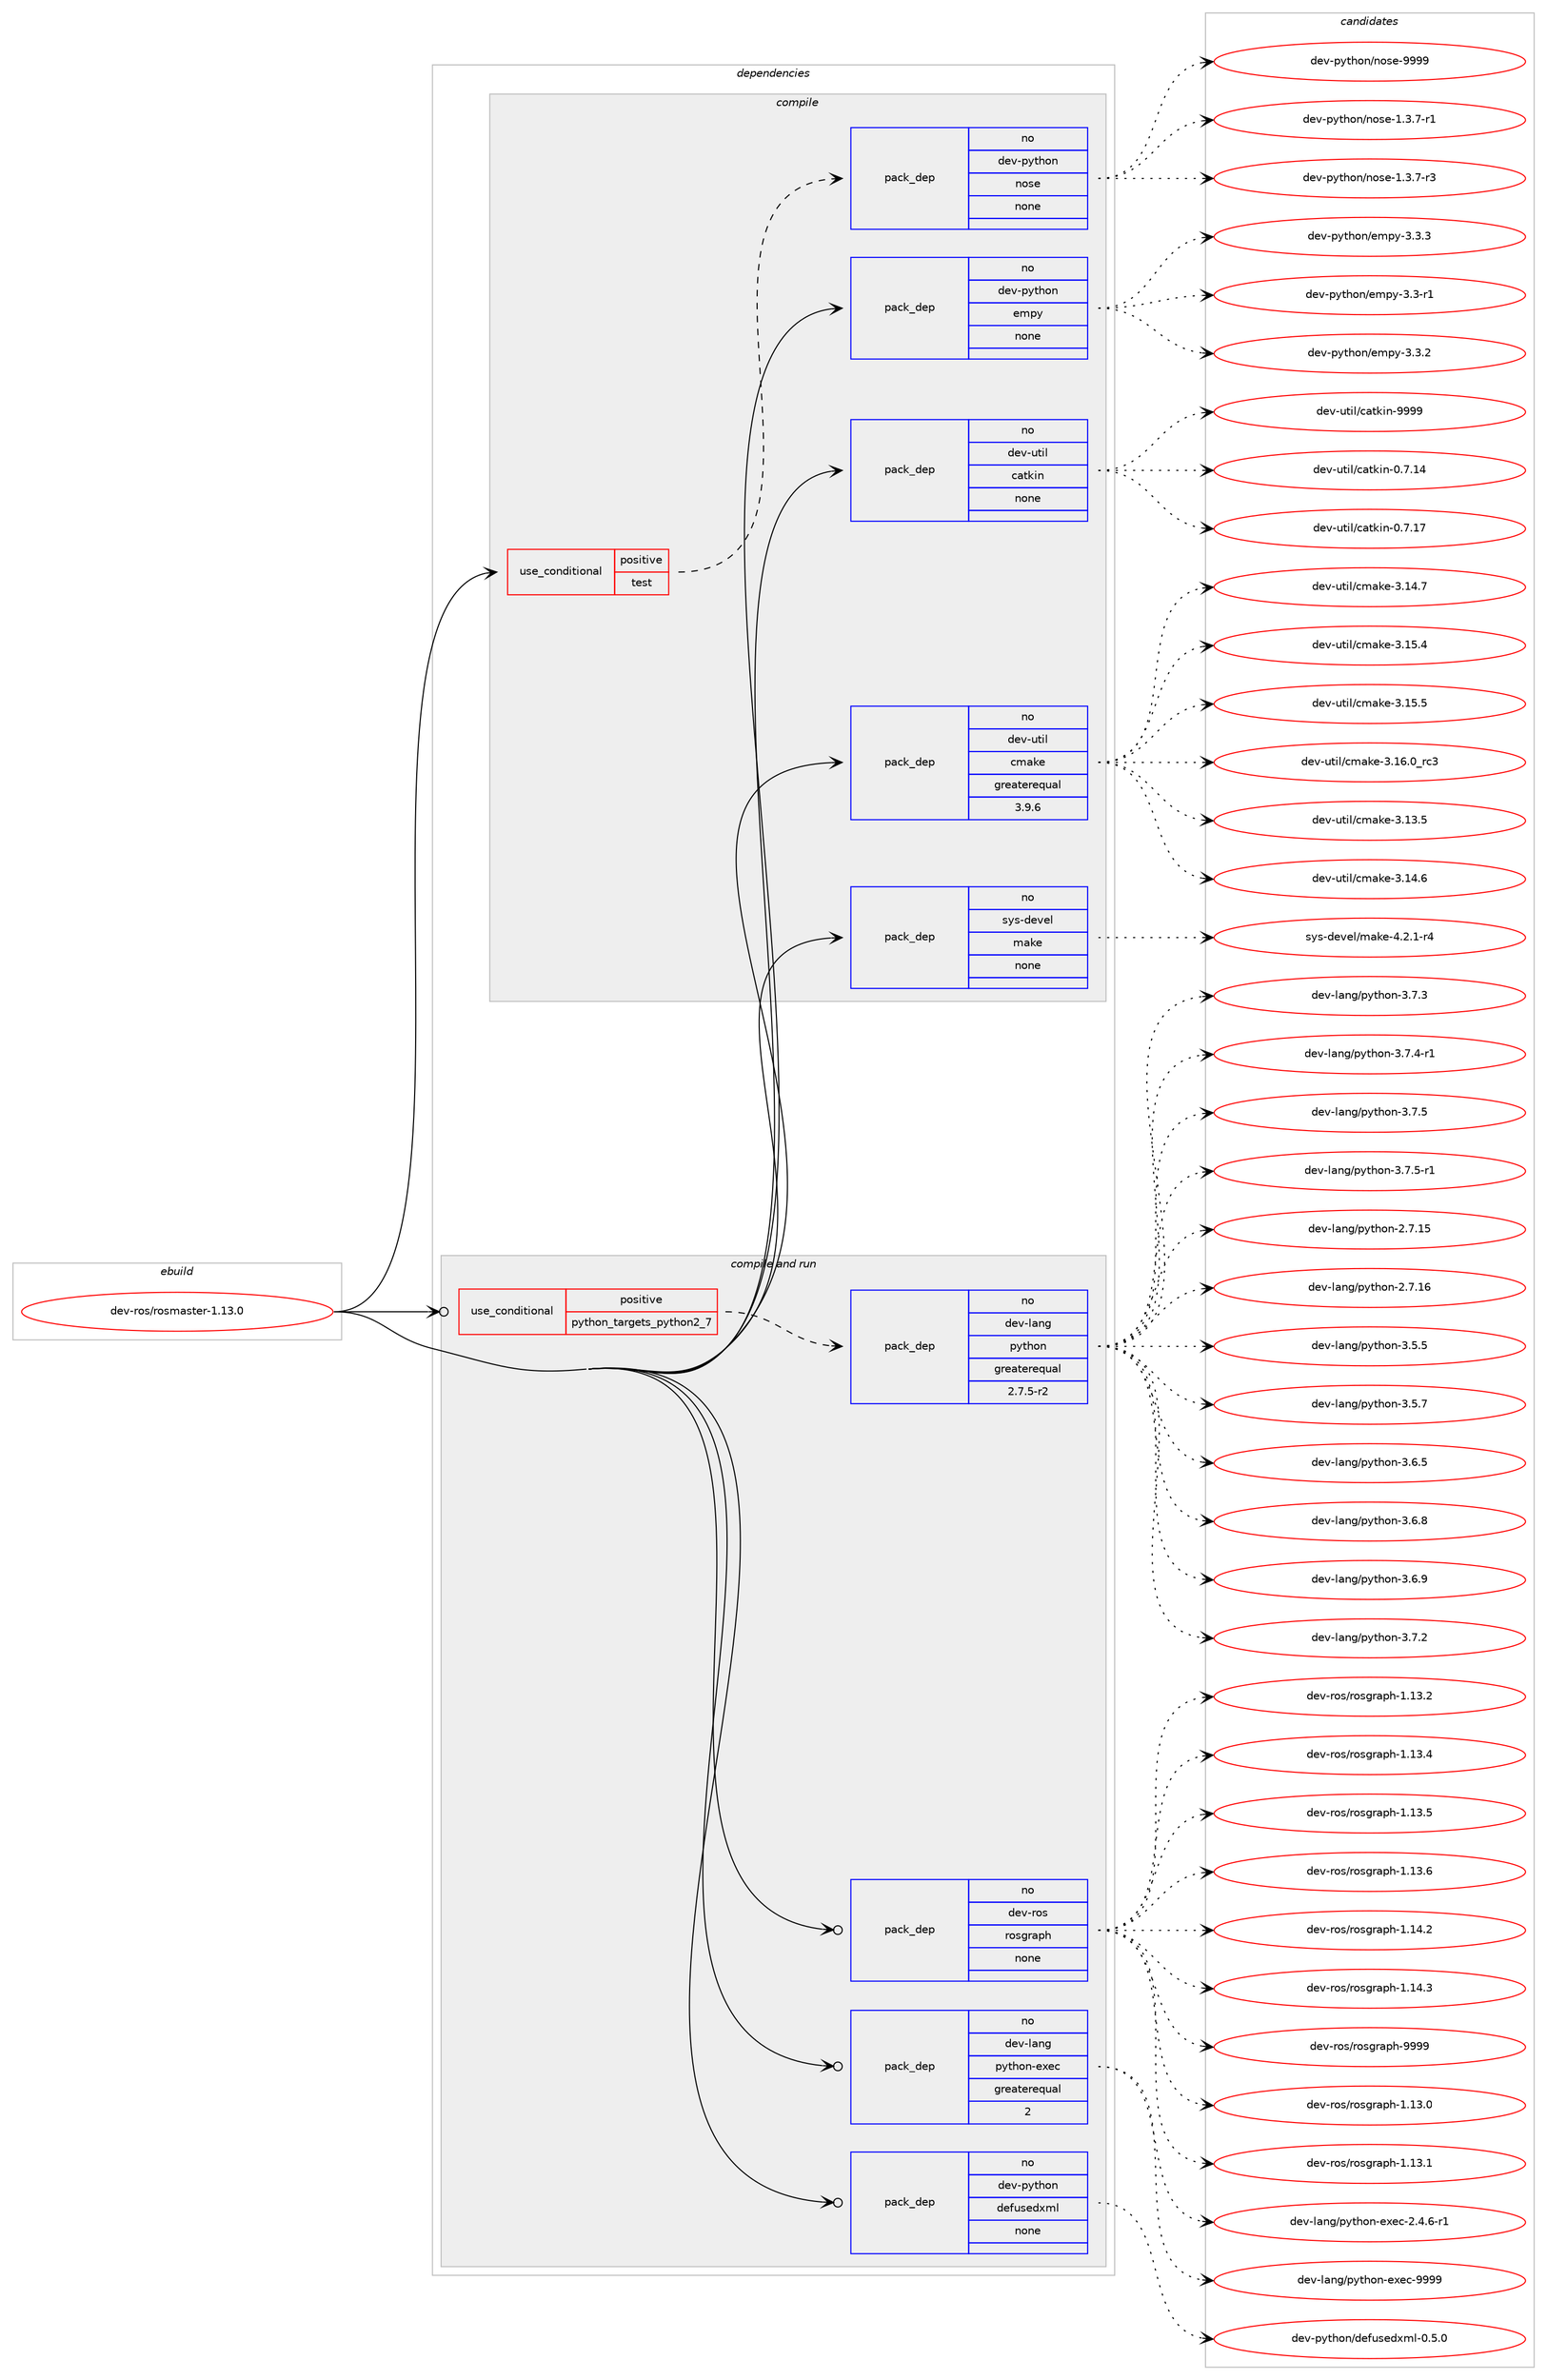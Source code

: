 digraph prolog {

# *************
# Graph options
# *************

newrank=true;
concentrate=true;
compound=true;
graph [rankdir=LR,fontname=Helvetica,fontsize=10,ranksep=1.5];#, ranksep=2.5, nodesep=0.2];
edge  [arrowhead=vee];
node  [fontname=Helvetica,fontsize=10];

# **********
# The ebuild
# **********

subgraph cluster_leftcol {
color=gray;
rank=same;
label=<<i>ebuild</i>>;
id [label="dev-ros/rosmaster-1.13.0", color=red, width=4, href="../dev-ros/rosmaster-1.13.0.svg"];
}

# ****************
# The dependencies
# ****************

subgraph cluster_midcol {
color=gray;
label=<<i>dependencies</i>>;
subgraph cluster_compile {
fillcolor="#eeeeee";
style=filled;
label=<<i>compile</i>>;
subgraph cond154770 {
dependency662124 [label=<<TABLE BORDER="0" CELLBORDER="1" CELLSPACING="0" CELLPADDING="4"><TR><TD ROWSPAN="3" CELLPADDING="10">use_conditional</TD></TR><TR><TD>positive</TD></TR><TR><TD>test</TD></TR></TABLE>>, shape=none, color=red];
subgraph pack495448 {
dependency662125 [label=<<TABLE BORDER="0" CELLBORDER="1" CELLSPACING="0" CELLPADDING="4" WIDTH="220"><TR><TD ROWSPAN="6" CELLPADDING="30">pack_dep</TD></TR><TR><TD WIDTH="110">no</TD></TR><TR><TD>dev-python</TD></TR><TR><TD>nose</TD></TR><TR><TD>none</TD></TR><TR><TD></TD></TR></TABLE>>, shape=none, color=blue];
}
dependency662124:e -> dependency662125:w [weight=20,style="dashed",arrowhead="vee"];
}
id:e -> dependency662124:w [weight=20,style="solid",arrowhead="vee"];
subgraph pack495449 {
dependency662126 [label=<<TABLE BORDER="0" CELLBORDER="1" CELLSPACING="0" CELLPADDING="4" WIDTH="220"><TR><TD ROWSPAN="6" CELLPADDING="30">pack_dep</TD></TR><TR><TD WIDTH="110">no</TD></TR><TR><TD>dev-python</TD></TR><TR><TD>empy</TD></TR><TR><TD>none</TD></TR><TR><TD></TD></TR></TABLE>>, shape=none, color=blue];
}
id:e -> dependency662126:w [weight=20,style="solid",arrowhead="vee"];
subgraph pack495450 {
dependency662127 [label=<<TABLE BORDER="0" CELLBORDER="1" CELLSPACING="0" CELLPADDING="4" WIDTH="220"><TR><TD ROWSPAN="6" CELLPADDING="30">pack_dep</TD></TR><TR><TD WIDTH="110">no</TD></TR><TR><TD>dev-util</TD></TR><TR><TD>catkin</TD></TR><TR><TD>none</TD></TR><TR><TD></TD></TR></TABLE>>, shape=none, color=blue];
}
id:e -> dependency662127:w [weight=20,style="solid",arrowhead="vee"];
subgraph pack495451 {
dependency662128 [label=<<TABLE BORDER="0" CELLBORDER="1" CELLSPACING="0" CELLPADDING="4" WIDTH="220"><TR><TD ROWSPAN="6" CELLPADDING="30">pack_dep</TD></TR><TR><TD WIDTH="110">no</TD></TR><TR><TD>dev-util</TD></TR><TR><TD>cmake</TD></TR><TR><TD>greaterequal</TD></TR><TR><TD>3.9.6</TD></TR></TABLE>>, shape=none, color=blue];
}
id:e -> dependency662128:w [weight=20,style="solid",arrowhead="vee"];
subgraph pack495452 {
dependency662129 [label=<<TABLE BORDER="0" CELLBORDER="1" CELLSPACING="0" CELLPADDING="4" WIDTH="220"><TR><TD ROWSPAN="6" CELLPADDING="30">pack_dep</TD></TR><TR><TD WIDTH="110">no</TD></TR><TR><TD>sys-devel</TD></TR><TR><TD>make</TD></TR><TR><TD>none</TD></TR><TR><TD></TD></TR></TABLE>>, shape=none, color=blue];
}
id:e -> dependency662129:w [weight=20,style="solid",arrowhead="vee"];
}
subgraph cluster_compileandrun {
fillcolor="#eeeeee";
style=filled;
label=<<i>compile and run</i>>;
subgraph cond154771 {
dependency662130 [label=<<TABLE BORDER="0" CELLBORDER="1" CELLSPACING="0" CELLPADDING="4"><TR><TD ROWSPAN="3" CELLPADDING="10">use_conditional</TD></TR><TR><TD>positive</TD></TR><TR><TD>python_targets_python2_7</TD></TR></TABLE>>, shape=none, color=red];
subgraph pack495453 {
dependency662131 [label=<<TABLE BORDER="0" CELLBORDER="1" CELLSPACING="0" CELLPADDING="4" WIDTH="220"><TR><TD ROWSPAN="6" CELLPADDING="30">pack_dep</TD></TR><TR><TD WIDTH="110">no</TD></TR><TR><TD>dev-lang</TD></TR><TR><TD>python</TD></TR><TR><TD>greaterequal</TD></TR><TR><TD>2.7.5-r2</TD></TR></TABLE>>, shape=none, color=blue];
}
dependency662130:e -> dependency662131:w [weight=20,style="dashed",arrowhead="vee"];
}
id:e -> dependency662130:w [weight=20,style="solid",arrowhead="odotvee"];
subgraph pack495454 {
dependency662132 [label=<<TABLE BORDER="0" CELLBORDER="1" CELLSPACING="0" CELLPADDING="4" WIDTH="220"><TR><TD ROWSPAN="6" CELLPADDING="30">pack_dep</TD></TR><TR><TD WIDTH="110">no</TD></TR><TR><TD>dev-lang</TD></TR><TR><TD>python-exec</TD></TR><TR><TD>greaterequal</TD></TR><TR><TD>2</TD></TR></TABLE>>, shape=none, color=blue];
}
id:e -> dependency662132:w [weight=20,style="solid",arrowhead="odotvee"];
subgraph pack495455 {
dependency662133 [label=<<TABLE BORDER="0" CELLBORDER="1" CELLSPACING="0" CELLPADDING="4" WIDTH="220"><TR><TD ROWSPAN="6" CELLPADDING="30">pack_dep</TD></TR><TR><TD WIDTH="110">no</TD></TR><TR><TD>dev-python</TD></TR><TR><TD>defusedxml</TD></TR><TR><TD>none</TD></TR><TR><TD></TD></TR></TABLE>>, shape=none, color=blue];
}
id:e -> dependency662133:w [weight=20,style="solid",arrowhead="odotvee"];
subgraph pack495456 {
dependency662134 [label=<<TABLE BORDER="0" CELLBORDER="1" CELLSPACING="0" CELLPADDING="4" WIDTH="220"><TR><TD ROWSPAN="6" CELLPADDING="30">pack_dep</TD></TR><TR><TD WIDTH="110">no</TD></TR><TR><TD>dev-ros</TD></TR><TR><TD>rosgraph</TD></TR><TR><TD>none</TD></TR><TR><TD></TD></TR></TABLE>>, shape=none, color=blue];
}
id:e -> dependency662134:w [weight=20,style="solid",arrowhead="odotvee"];
}
subgraph cluster_run {
fillcolor="#eeeeee";
style=filled;
label=<<i>run</i>>;
}
}

# **************
# The candidates
# **************

subgraph cluster_choices {
rank=same;
color=gray;
label=<<i>candidates</i>>;

subgraph choice495448 {
color=black;
nodesep=1;
choice10010111845112121116104111110471101111151014549465146554511449 [label="dev-python/nose-1.3.7-r1", color=red, width=4,href="../dev-python/nose-1.3.7-r1.svg"];
choice10010111845112121116104111110471101111151014549465146554511451 [label="dev-python/nose-1.3.7-r3", color=red, width=4,href="../dev-python/nose-1.3.7-r3.svg"];
choice10010111845112121116104111110471101111151014557575757 [label="dev-python/nose-9999", color=red, width=4,href="../dev-python/nose-9999.svg"];
dependency662125:e -> choice10010111845112121116104111110471101111151014549465146554511449:w [style=dotted,weight="100"];
dependency662125:e -> choice10010111845112121116104111110471101111151014549465146554511451:w [style=dotted,weight="100"];
dependency662125:e -> choice10010111845112121116104111110471101111151014557575757:w [style=dotted,weight="100"];
}
subgraph choice495449 {
color=black;
nodesep=1;
choice1001011184511212111610411111047101109112121455146514511449 [label="dev-python/empy-3.3-r1", color=red, width=4,href="../dev-python/empy-3.3-r1.svg"];
choice1001011184511212111610411111047101109112121455146514650 [label="dev-python/empy-3.3.2", color=red, width=4,href="../dev-python/empy-3.3.2.svg"];
choice1001011184511212111610411111047101109112121455146514651 [label="dev-python/empy-3.3.3", color=red, width=4,href="../dev-python/empy-3.3.3.svg"];
dependency662126:e -> choice1001011184511212111610411111047101109112121455146514511449:w [style=dotted,weight="100"];
dependency662126:e -> choice1001011184511212111610411111047101109112121455146514650:w [style=dotted,weight="100"];
dependency662126:e -> choice1001011184511212111610411111047101109112121455146514651:w [style=dotted,weight="100"];
}
subgraph choice495450 {
color=black;
nodesep=1;
choice1001011184511711610510847999711610710511045484655464952 [label="dev-util/catkin-0.7.14", color=red, width=4,href="../dev-util/catkin-0.7.14.svg"];
choice1001011184511711610510847999711610710511045484655464955 [label="dev-util/catkin-0.7.17", color=red, width=4,href="../dev-util/catkin-0.7.17.svg"];
choice100101118451171161051084799971161071051104557575757 [label="dev-util/catkin-9999", color=red, width=4,href="../dev-util/catkin-9999.svg"];
dependency662127:e -> choice1001011184511711610510847999711610710511045484655464952:w [style=dotted,weight="100"];
dependency662127:e -> choice1001011184511711610510847999711610710511045484655464955:w [style=dotted,weight="100"];
dependency662127:e -> choice100101118451171161051084799971161071051104557575757:w [style=dotted,weight="100"];
}
subgraph choice495451 {
color=black;
nodesep=1;
choice1001011184511711610510847991099710710145514649514653 [label="dev-util/cmake-3.13.5", color=red, width=4,href="../dev-util/cmake-3.13.5.svg"];
choice1001011184511711610510847991099710710145514649524654 [label="dev-util/cmake-3.14.6", color=red, width=4,href="../dev-util/cmake-3.14.6.svg"];
choice1001011184511711610510847991099710710145514649524655 [label="dev-util/cmake-3.14.7", color=red, width=4,href="../dev-util/cmake-3.14.7.svg"];
choice1001011184511711610510847991099710710145514649534652 [label="dev-util/cmake-3.15.4", color=red, width=4,href="../dev-util/cmake-3.15.4.svg"];
choice1001011184511711610510847991099710710145514649534653 [label="dev-util/cmake-3.15.5", color=red, width=4,href="../dev-util/cmake-3.15.5.svg"];
choice1001011184511711610510847991099710710145514649544648951149951 [label="dev-util/cmake-3.16.0_rc3", color=red, width=4,href="../dev-util/cmake-3.16.0_rc3.svg"];
dependency662128:e -> choice1001011184511711610510847991099710710145514649514653:w [style=dotted,weight="100"];
dependency662128:e -> choice1001011184511711610510847991099710710145514649524654:w [style=dotted,weight="100"];
dependency662128:e -> choice1001011184511711610510847991099710710145514649524655:w [style=dotted,weight="100"];
dependency662128:e -> choice1001011184511711610510847991099710710145514649534652:w [style=dotted,weight="100"];
dependency662128:e -> choice1001011184511711610510847991099710710145514649534653:w [style=dotted,weight="100"];
dependency662128:e -> choice1001011184511711610510847991099710710145514649544648951149951:w [style=dotted,weight="100"];
}
subgraph choice495452 {
color=black;
nodesep=1;
choice1151211154510010111810110847109971071014552465046494511452 [label="sys-devel/make-4.2.1-r4", color=red, width=4,href="../sys-devel/make-4.2.1-r4.svg"];
dependency662129:e -> choice1151211154510010111810110847109971071014552465046494511452:w [style=dotted,weight="100"];
}
subgraph choice495453 {
color=black;
nodesep=1;
choice10010111845108971101034711212111610411111045504655464953 [label="dev-lang/python-2.7.15", color=red, width=4,href="../dev-lang/python-2.7.15.svg"];
choice10010111845108971101034711212111610411111045504655464954 [label="dev-lang/python-2.7.16", color=red, width=4,href="../dev-lang/python-2.7.16.svg"];
choice100101118451089711010347112121116104111110455146534653 [label="dev-lang/python-3.5.5", color=red, width=4,href="../dev-lang/python-3.5.5.svg"];
choice100101118451089711010347112121116104111110455146534655 [label="dev-lang/python-3.5.7", color=red, width=4,href="../dev-lang/python-3.5.7.svg"];
choice100101118451089711010347112121116104111110455146544653 [label="dev-lang/python-3.6.5", color=red, width=4,href="../dev-lang/python-3.6.5.svg"];
choice100101118451089711010347112121116104111110455146544656 [label="dev-lang/python-3.6.8", color=red, width=4,href="../dev-lang/python-3.6.8.svg"];
choice100101118451089711010347112121116104111110455146544657 [label="dev-lang/python-3.6.9", color=red, width=4,href="../dev-lang/python-3.6.9.svg"];
choice100101118451089711010347112121116104111110455146554650 [label="dev-lang/python-3.7.2", color=red, width=4,href="../dev-lang/python-3.7.2.svg"];
choice100101118451089711010347112121116104111110455146554651 [label="dev-lang/python-3.7.3", color=red, width=4,href="../dev-lang/python-3.7.3.svg"];
choice1001011184510897110103471121211161041111104551465546524511449 [label="dev-lang/python-3.7.4-r1", color=red, width=4,href="../dev-lang/python-3.7.4-r1.svg"];
choice100101118451089711010347112121116104111110455146554653 [label="dev-lang/python-3.7.5", color=red, width=4,href="../dev-lang/python-3.7.5.svg"];
choice1001011184510897110103471121211161041111104551465546534511449 [label="dev-lang/python-3.7.5-r1", color=red, width=4,href="../dev-lang/python-3.7.5-r1.svg"];
dependency662131:e -> choice10010111845108971101034711212111610411111045504655464953:w [style=dotted,weight="100"];
dependency662131:e -> choice10010111845108971101034711212111610411111045504655464954:w [style=dotted,weight="100"];
dependency662131:e -> choice100101118451089711010347112121116104111110455146534653:w [style=dotted,weight="100"];
dependency662131:e -> choice100101118451089711010347112121116104111110455146534655:w [style=dotted,weight="100"];
dependency662131:e -> choice100101118451089711010347112121116104111110455146544653:w [style=dotted,weight="100"];
dependency662131:e -> choice100101118451089711010347112121116104111110455146544656:w [style=dotted,weight="100"];
dependency662131:e -> choice100101118451089711010347112121116104111110455146544657:w [style=dotted,weight="100"];
dependency662131:e -> choice100101118451089711010347112121116104111110455146554650:w [style=dotted,weight="100"];
dependency662131:e -> choice100101118451089711010347112121116104111110455146554651:w [style=dotted,weight="100"];
dependency662131:e -> choice1001011184510897110103471121211161041111104551465546524511449:w [style=dotted,weight="100"];
dependency662131:e -> choice100101118451089711010347112121116104111110455146554653:w [style=dotted,weight="100"];
dependency662131:e -> choice1001011184510897110103471121211161041111104551465546534511449:w [style=dotted,weight="100"];
}
subgraph choice495454 {
color=black;
nodesep=1;
choice10010111845108971101034711212111610411111045101120101994550465246544511449 [label="dev-lang/python-exec-2.4.6-r1", color=red, width=4,href="../dev-lang/python-exec-2.4.6-r1.svg"];
choice10010111845108971101034711212111610411111045101120101994557575757 [label="dev-lang/python-exec-9999", color=red, width=4,href="../dev-lang/python-exec-9999.svg"];
dependency662132:e -> choice10010111845108971101034711212111610411111045101120101994550465246544511449:w [style=dotted,weight="100"];
dependency662132:e -> choice10010111845108971101034711212111610411111045101120101994557575757:w [style=dotted,weight="100"];
}
subgraph choice495455 {
color=black;
nodesep=1;
choice1001011184511212111610411111047100101102117115101100120109108454846534648 [label="dev-python/defusedxml-0.5.0", color=red, width=4,href="../dev-python/defusedxml-0.5.0.svg"];
dependency662133:e -> choice1001011184511212111610411111047100101102117115101100120109108454846534648:w [style=dotted,weight="100"];
}
subgraph choice495456 {
color=black;
nodesep=1;
choice10010111845114111115471141111151031149711210445494649514648 [label="dev-ros/rosgraph-1.13.0", color=red, width=4,href="../dev-ros/rosgraph-1.13.0.svg"];
choice10010111845114111115471141111151031149711210445494649514649 [label="dev-ros/rosgraph-1.13.1", color=red, width=4,href="../dev-ros/rosgraph-1.13.1.svg"];
choice10010111845114111115471141111151031149711210445494649514650 [label="dev-ros/rosgraph-1.13.2", color=red, width=4,href="../dev-ros/rosgraph-1.13.2.svg"];
choice10010111845114111115471141111151031149711210445494649514652 [label="dev-ros/rosgraph-1.13.4", color=red, width=4,href="../dev-ros/rosgraph-1.13.4.svg"];
choice10010111845114111115471141111151031149711210445494649514653 [label="dev-ros/rosgraph-1.13.5", color=red, width=4,href="../dev-ros/rosgraph-1.13.5.svg"];
choice10010111845114111115471141111151031149711210445494649514654 [label="dev-ros/rosgraph-1.13.6", color=red, width=4,href="../dev-ros/rosgraph-1.13.6.svg"];
choice10010111845114111115471141111151031149711210445494649524650 [label="dev-ros/rosgraph-1.14.2", color=red, width=4,href="../dev-ros/rosgraph-1.14.2.svg"];
choice10010111845114111115471141111151031149711210445494649524651 [label="dev-ros/rosgraph-1.14.3", color=red, width=4,href="../dev-ros/rosgraph-1.14.3.svg"];
choice1001011184511411111547114111115103114971121044557575757 [label="dev-ros/rosgraph-9999", color=red, width=4,href="../dev-ros/rosgraph-9999.svg"];
dependency662134:e -> choice10010111845114111115471141111151031149711210445494649514648:w [style=dotted,weight="100"];
dependency662134:e -> choice10010111845114111115471141111151031149711210445494649514649:w [style=dotted,weight="100"];
dependency662134:e -> choice10010111845114111115471141111151031149711210445494649514650:w [style=dotted,weight="100"];
dependency662134:e -> choice10010111845114111115471141111151031149711210445494649514652:w [style=dotted,weight="100"];
dependency662134:e -> choice10010111845114111115471141111151031149711210445494649514653:w [style=dotted,weight="100"];
dependency662134:e -> choice10010111845114111115471141111151031149711210445494649514654:w [style=dotted,weight="100"];
dependency662134:e -> choice10010111845114111115471141111151031149711210445494649524650:w [style=dotted,weight="100"];
dependency662134:e -> choice10010111845114111115471141111151031149711210445494649524651:w [style=dotted,weight="100"];
dependency662134:e -> choice1001011184511411111547114111115103114971121044557575757:w [style=dotted,weight="100"];
}
}

}
